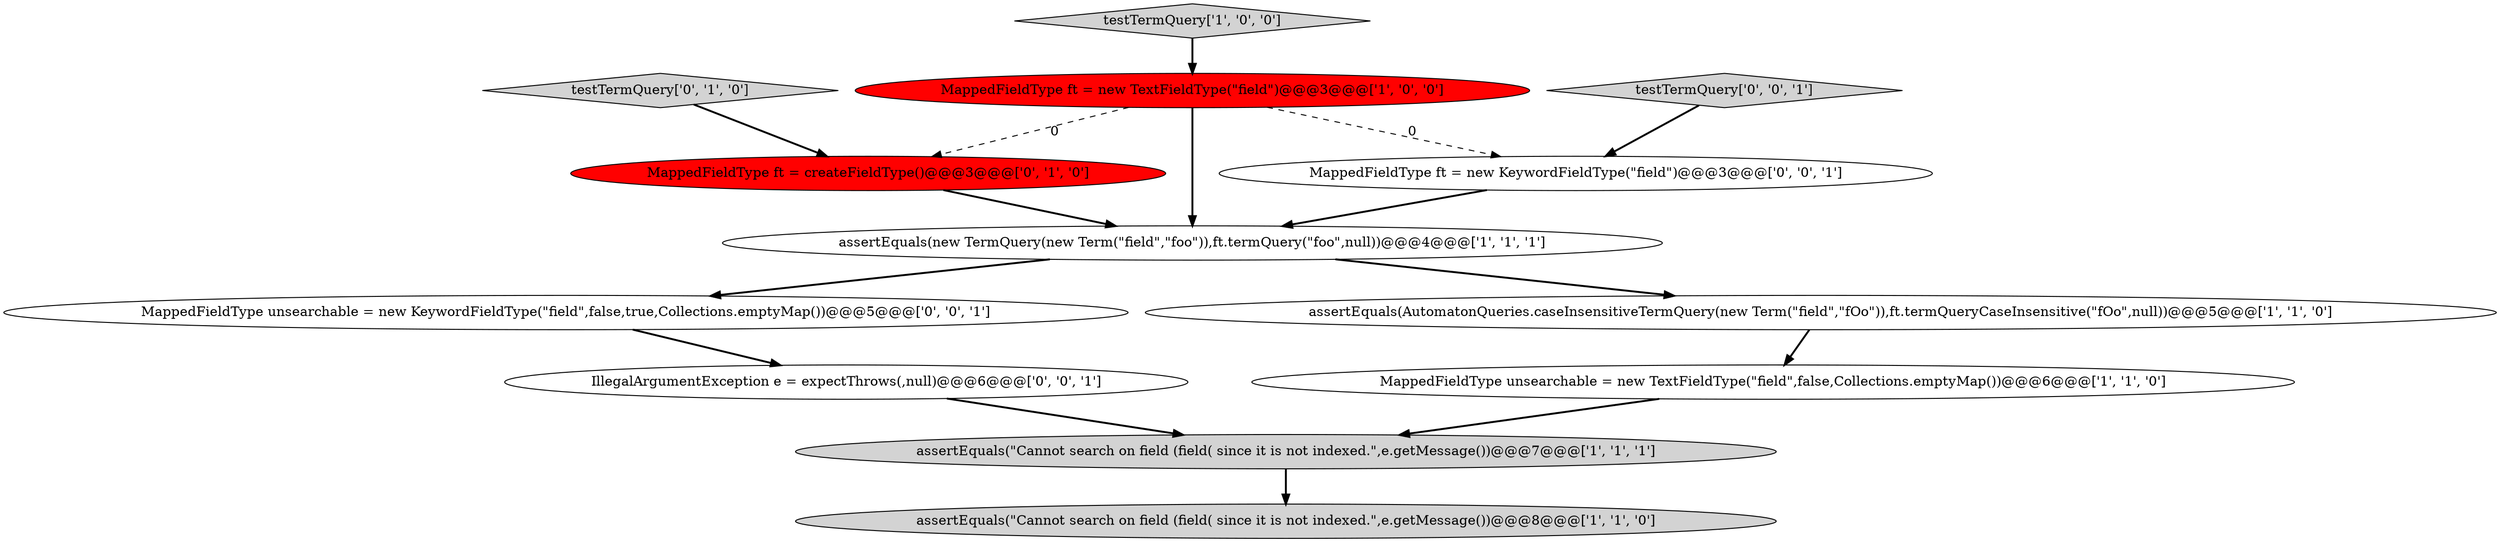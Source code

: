 digraph {
7 [style = filled, label = "testTermQuery['0', '1', '0']", fillcolor = lightgray, shape = diamond image = "AAA0AAABBB2BBB"];
6 [style = filled, label = "assertEquals(\"Cannot search on field (field( since it is not indexed.\",e.getMessage())@@@8@@@['1', '1', '0']", fillcolor = lightgray, shape = ellipse image = "AAA0AAABBB1BBB"];
10 [style = filled, label = "MappedFieldType unsearchable = new KeywordFieldType(\"field\",false,true,Collections.emptyMap())@@@5@@@['0', '0', '1']", fillcolor = white, shape = ellipse image = "AAA0AAABBB3BBB"];
8 [style = filled, label = "MappedFieldType ft = createFieldType()@@@3@@@['0', '1', '0']", fillcolor = red, shape = ellipse image = "AAA1AAABBB2BBB"];
9 [style = filled, label = "MappedFieldType ft = new KeywordFieldType(\"field\")@@@3@@@['0', '0', '1']", fillcolor = white, shape = ellipse image = "AAA0AAABBB3BBB"];
2 [style = filled, label = "MappedFieldType ft = new TextFieldType(\"field\")@@@3@@@['1', '0', '0']", fillcolor = red, shape = ellipse image = "AAA1AAABBB1BBB"];
11 [style = filled, label = "IllegalArgumentException e = expectThrows(,null)@@@6@@@['0', '0', '1']", fillcolor = white, shape = ellipse image = "AAA0AAABBB3BBB"];
12 [style = filled, label = "testTermQuery['0', '0', '1']", fillcolor = lightgray, shape = diamond image = "AAA0AAABBB3BBB"];
4 [style = filled, label = "testTermQuery['1', '0', '0']", fillcolor = lightgray, shape = diamond image = "AAA0AAABBB1BBB"];
1 [style = filled, label = "assertEquals(\"Cannot search on field (field( since it is not indexed.\",e.getMessage())@@@7@@@['1', '1', '1']", fillcolor = lightgray, shape = ellipse image = "AAA0AAABBB1BBB"];
5 [style = filled, label = "assertEquals(new TermQuery(new Term(\"field\",\"foo\")),ft.termQuery(\"foo\",null))@@@4@@@['1', '1', '1']", fillcolor = white, shape = ellipse image = "AAA0AAABBB1BBB"];
3 [style = filled, label = "MappedFieldType unsearchable = new TextFieldType(\"field\",false,Collections.emptyMap())@@@6@@@['1', '1', '0']", fillcolor = white, shape = ellipse image = "AAA0AAABBB1BBB"];
0 [style = filled, label = "assertEquals(AutomatonQueries.caseInsensitiveTermQuery(new Term(\"field\",\"fOo\")),ft.termQueryCaseInsensitive(\"fOo\",null))@@@5@@@['1', '1', '0']", fillcolor = white, shape = ellipse image = "AAA0AAABBB1BBB"];
9->5 [style = bold, label=""];
0->3 [style = bold, label=""];
5->10 [style = bold, label=""];
1->6 [style = bold, label=""];
4->2 [style = bold, label=""];
8->5 [style = bold, label=""];
3->1 [style = bold, label=""];
5->0 [style = bold, label=""];
7->8 [style = bold, label=""];
12->9 [style = bold, label=""];
11->1 [style = bold, label=""];
2->8 [style = dashed, label="0"];
2->9 [style = dashed, label="0"];
2->5 [style = bold, label=""];
10->11 [style = bold, label=""];
}
